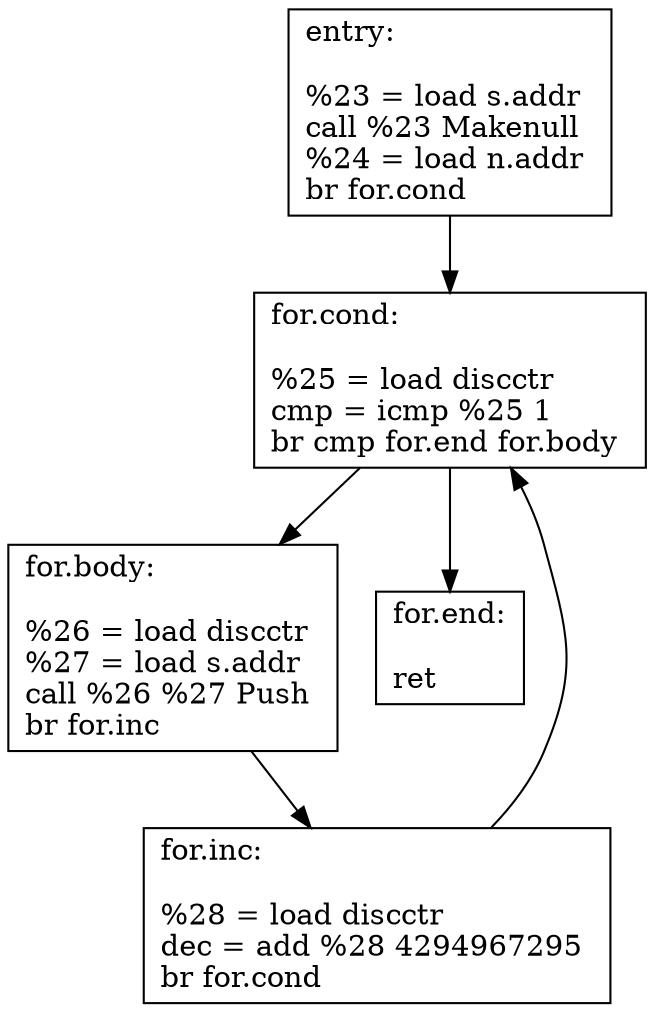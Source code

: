 digraph "CFG for 'Init' function" {
	entry[shape=record,
		label="{entry:\l\l
			%23 = load s.addr \l
			call %23 Makenull \l
			%24 = load n.addr \l
			br for.cond \l
		}"
	];
	entry -> forcond;
	forcond[shape=record,
		label="{for.cond:\l\l
			%25 = load discctr \l
			cmp = icmp %25 1 \l
			br cmp for.end for.body \l
		}"
	];
	forcond -> forbody;
	forcond -> forend;
	forbody[shape=record,
		label="{for.body:\l\l
			%26 = load discctr \l
			%27 = load s.addr \l
			call %26 %27 Push \l
			br for.inc \l
		}"
	];
	forbody -> forinc;
	forinc[shape=record,
		label="{for.inc:\l\l
			%28 = load discctr \l
			dec = add %28 4294967295 \l
			br for.cond \l
		}"
	];
	forinc -> forcond;
	forend[shape=record,
		label="{for.end:\l\l
			ret \l
		}"
	];
}
